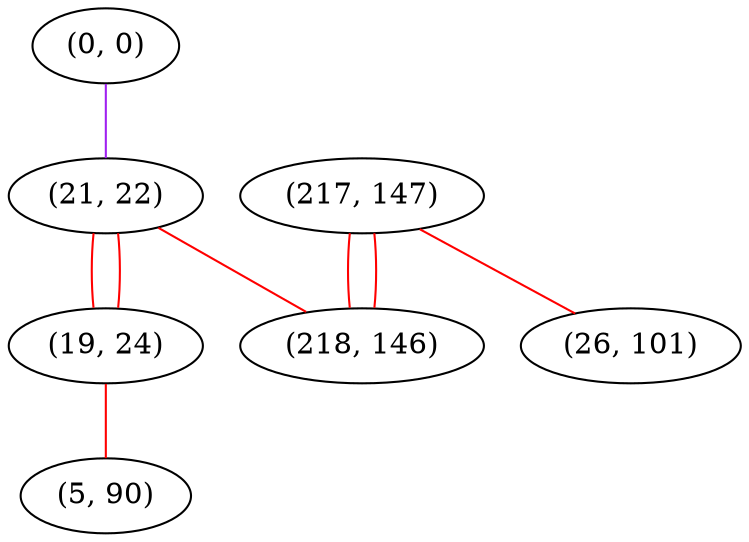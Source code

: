 graph "" {
"(0, 0)";
"(21, 22)";
"(217, 147)";
"(19, 24)";
"(26, 101)";
"(5, 90)";
"(218, 146)";
"(0, 0)" -- "(21, 22)"  [color=purple, key=0, weight=4];
"(21, 22)" -- "(19, 24)"  [color=red, key=0, weight=1];
"(21, 22)" -- "(19, 24)"  [color=red, key=1, weight=1];
"(21, 22)" -- "(218, 146)"  [color=red, key=0, weight=1];
"(217, 147)" -- "(26, 101)"  [color=red, key=0, weight=1];
"(217, 147)" -- "(218, 146)"  [color=red, key=0, weight=1];
"(217, 147)" -- "(218, 146)"  [color=red, key=1, weight=1];
"(19, 24)" -- "(5, 90)"  [color=red, key=0, weight=1];
}
